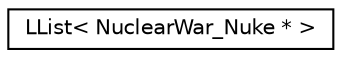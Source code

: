 digraph "Graphical Class Hierarchy"
{
 // LATEX_PDF_SIZE
  edge [fontname="Helvetica",fontsize="10",labelfontname="Helvetica",labelfontsize="10"];
  node [fontname="Helvetica",fontsize="10",shape=record];
  rankdir="LR";
  Node0 [label="LList\< NuclearWar_Nuke * \>",height=0.2,width=0.4,color="black", fillcolor="white", style="filled",URL="$classLList.html",tooltip=" "];
}
